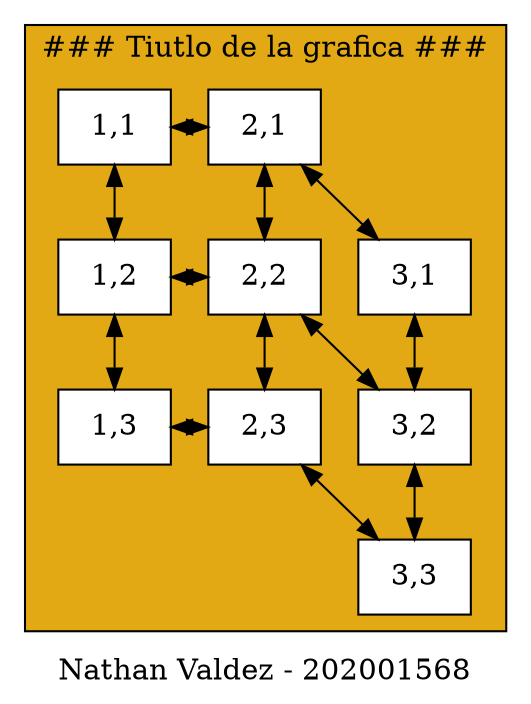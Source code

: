 digraph Grafica{
    node[shape = box fillcolor = "FFEDBB" style = filled]
    label = "Nathan Valdez - 202001568"
    
    subgraph cluster_p{
        label = "### Tiutlo de la grafica ###"
        bgcolor = "#E2A914"
        edge[dir = "both" ]

        Node1_1[label= "1,1", group=1, fillcolor= white];
        Node2_1[label= "2,1", group=2, fillcolor= white];
        Node3_1[label= "3,1", group=3, fillcolor= white];

        Node1_2[label= "1,2", group=1, fillcolor= white];
        Node2_2[label= "2,2", group=2, fillcolor= white];
        Node3_2[label= "3,2", group=3, fillcolor= white];

        Node1_3[label= "1,3", group=1, fillcolor= white];
        Node2_3[label= "2,3", group=2, fillcolor= white];
        Node3_3[label= "3,3", group=3, fillcolor= white];

        Node1_1 -> Node2_1;
        Node2_1 -> Node3_1;

        Node1_2 -> Node2_2;
        Node2_2 -> Node3_2;

        Node1_3 -> Node2_3;
        Node2_3 -> Node3_3;



        Node1_1 -> Node1_2;
        Node1_2 -> Node1_3;

        Node2_1 -> Node2_2;
        Node2_2 -> Node2_3;

        Node3_1 -> Node3_2;
        Node3_2 -> Node3_3;

        { rank=same; Node1_1; Node2_1; };
        { rank=same; Node1_2; Node2_2; };
        { rank=same; Node1_3; Node2_3; };
        

    }
}